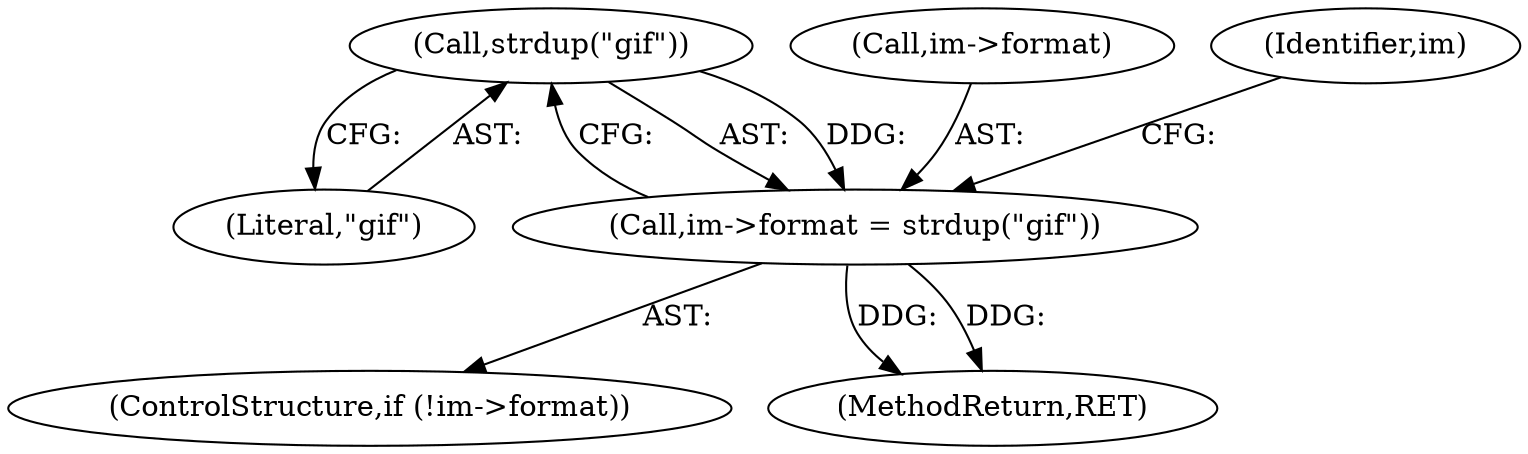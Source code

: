 digraph "0_enlightment_39641e74a560982fbf93f29bf96b37d27803cb56@API" {
"1000434" [label="(Call,strdup(\"gif\"))"];
"1000430" [label="(Call,im->format = strdup(\"gif\"))"];
"1000434" [label="(Call,strdup(\"gif\"))"];
"1000425" [label="(ControlStructure,if (!im->format))"];
"1000644" [label="(MethodReturn,RET)"];
"1000431" [label="(Call,im->format)"];
"1000435" [label="(Literal,\"gif\")"];
"1000430" [label="(Call,im->format = strdup(\"gif\"))"];
"1000439" [label="(Identifier,im)"];
"1000434" -> "1000430"  [label="AST: "];
"1000434" -> "1000435"  [label="CFG: "];
"1000435" -> "1000434"  [label="AST: "];
"1000430" -> "1000434"  [label="CFG: "];
"1000434" -> "1000430"  [label="DDG: "];
"1000430" -> "1000425"  [label="AST: "];
"1000431" -> "1000430"  [label="AST: "];
"1000439" -> "1000430"  [label="CFG: "];
"1000430" -> "1000644"  [label="DDG: "];
"1000430" -> "1000644"  [label="DDG: "];
}
